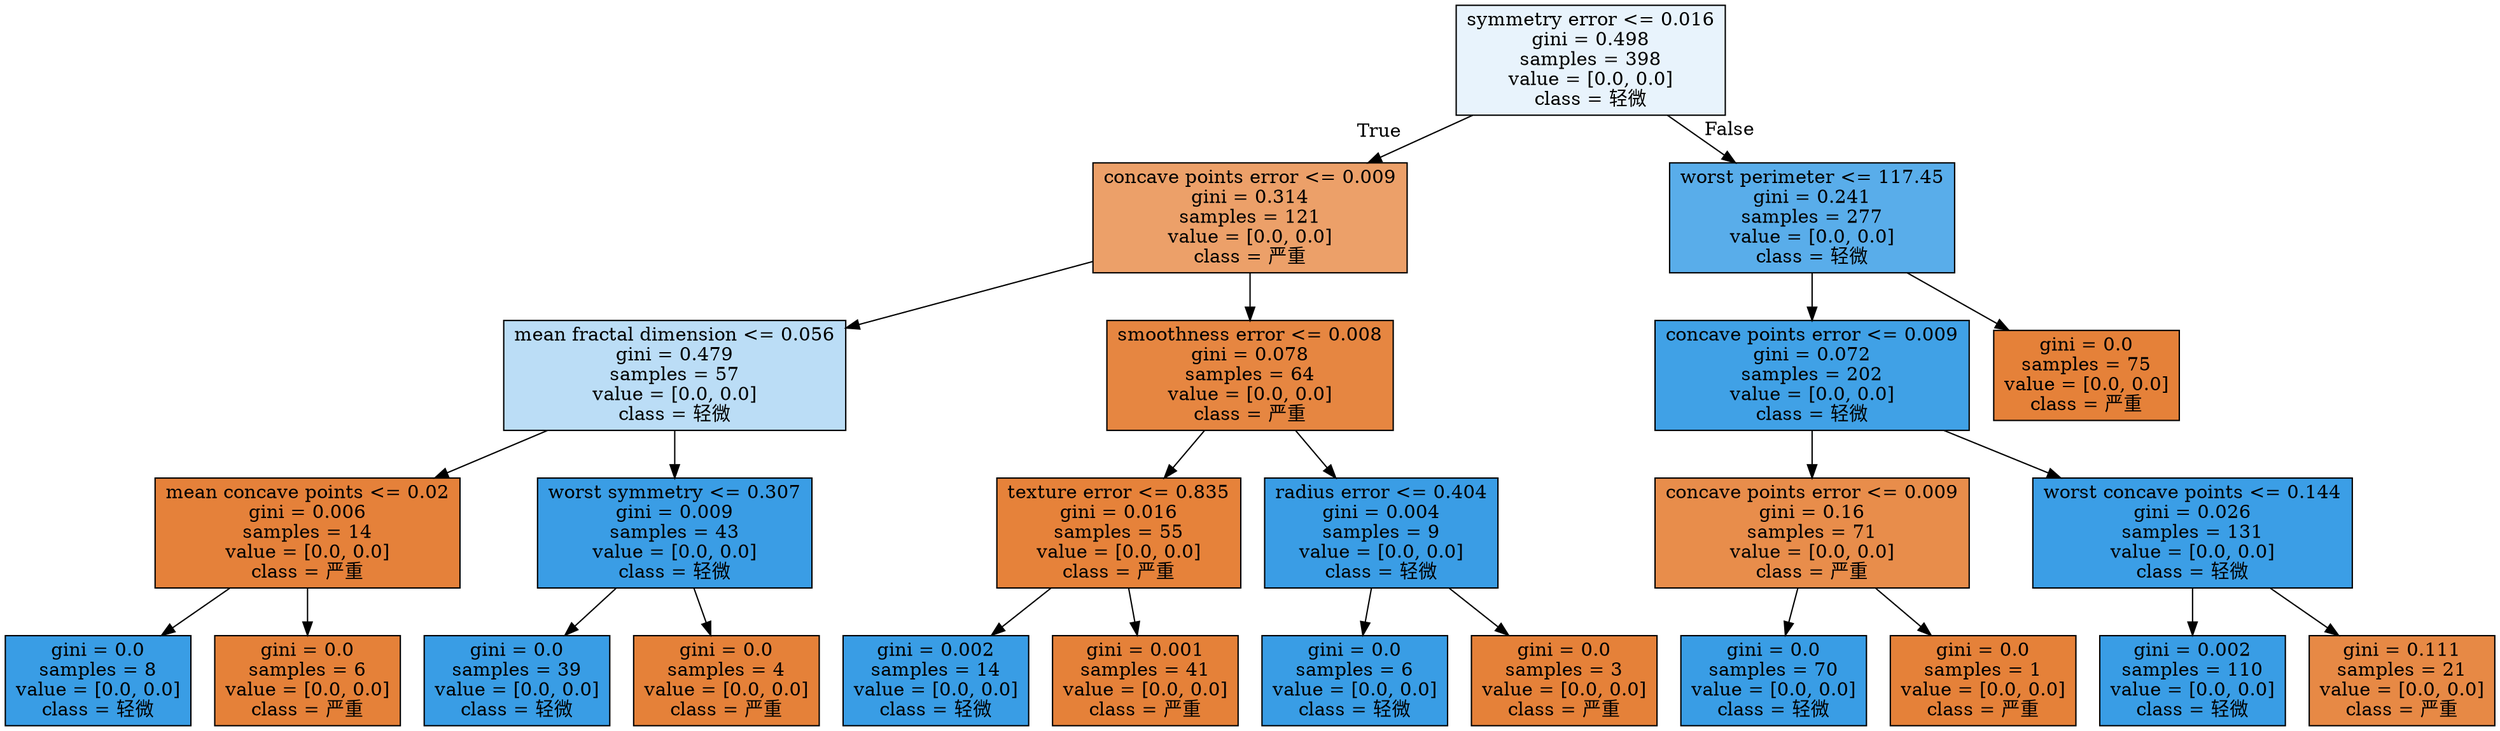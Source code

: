 digraph Tree {
node [shape=box, style="filled", color="black"] ;
0 [label="symmetry error <= 0.016\ngini = 0.498\nsamples = 398\nvalue = [0.0, 0.0]\nclass = 轻微", fillcolor="#399de51d"] ;
1 [label="concave points error <= 0.009\ngini = 0.314\nsamples = 121\nvalue = [0.0, 0.0]\nclass = 严重", fillcolor="#e58139c1"] ;
0 -> 1 [labeldistance=2.5, labelangle=45, headlabel="True"] ;
2 [label="mean fractal dimension <= 0.056\ngini = 0.479\nsamples = 57\nvalue = [0.0, 0.0]\nclass = 轻微", fillcolor="#399de557"] ;
1 -> 2 ;
3 [label="mean concave points <= 0.02\ngini = 0.006\nsamples = 14\nvalue = [0.0, 0.0]\nclass = 严重", fillcolor="#e58139fe"] ;
2 -> 3 ;
4 [label="gini = 0.0\nsamples = 8\nvalue = [0.0, 0.0]\nclass = 轻微", fillcolor="#399de5ff"] ;
3 -> 4 ;
5 [label="gini = 0.0\nsamples = 6\nvalue = [0.0, 0.0]\nclass = 严重", fillcolor="#e58139ff"] ;
3 -> 5 ;
6 [label="worst symmetry <= 0.307\ngini = 0.009\nsamples = 43\nvalue = [0.0, 0.0]\nclass = 轻微", fillcolor="#399de5fe"] ;
2 -> 6 ;
7 [label="gini = 0.0\nsamples = 39\nvalue = [0.0, 0.0]\nclass = 轻微", fillcolor="#399de5ff"] ;
6 -> 7 ;
8 [label="gini = 0.0\nsamples = 4\nvalue = [0.0, 0.0]\nclass = 严重", fillcolor="#e58139ff"] ;
6 -> 8 ;
9 [label="smoothness error <= 0.008\ngini = 0.078\nsamples = 64\nvalue = [0.0, 0.0]\nclass = 严重", fillcolor="#e58139f4"] ;
1 -> 9 ;
10 [label="texture error <= 0.835\ngini = 0.016\nsamples = 55\nvalue = [0.0, 0.0]\nclass = 严重", fillcolor="#e58139fd"] ;
9 -> 10 ;
11 [label="gini = 0.002\nsamples = 14\nvalue = [0.0, 0.0]\nclass = 轻微", fillcolor="#399de5ff"] ;
10 -> 11 ;
12 [label="gini = 0.001\nsamples = 41\nvalue = [0.0, 0.0]\nclass = 严重", fillcolor="#e58139ff"] ;
10 -> 12 ;
13 [label="radius error <= 0.404\ngini = 0.004\nsamples = 9\nvalue = [0.0, 0.0]\nclass = 轻微", fillcolor="#399de5fe"] ;
9 -> 13 ;
14 [label="gini = 0.0\nsamples = 6\nvalue = [0.0, 0.0]\nclass = 轻微", fillcolor="#399de5ff"] ;
13 -> 14 ;
15 [label="gini = 0.0\nsamples = 3\nvalue = [0.0, 0.0]\nclass = 严重", fillcolor="#e58139ff"] ;
13 -> 15 ;
16 [label="worst perimeter <= 117.45\ngini = 0.241\nsamples = 277\nvalue = [0.0, 0.0]\nclass = 轻微", fillcolor="#399de5d5"] ;
0 -> 16 [labeldistance=2.5, labelangle=-45, headlabel="False"] ;
17 [label="concave points error <= 0.009\ngini = 0.072\nsamples = 202\nvalue = [0.0, 0.0]\nclass = 轻微", fillcolor="#399de5f5"] ;
16 -> 17 ;
18 [label="concave points error <= 0.009\ngini = 0.16\nsamples = 71\nvalue = [0.0, 0.0]\nclass = 严重", fillcolor="#e58139e7"] ;
17 -> 18 ;
19 [label="gini = 0.0\nsamples = 70\nvalue = [0.0, 0.0]\nclass = 轻微", fillcolor="#399de5ff"] ;
18 -> 19 ;
20 [label="gini = 0.0\nsamples = 1\nvalue = [0.0, 0.0]\nclass = 严重", fillcolor="#e58139ff"] ;
18 -> 20 ;
21 [label="worst concave points <= 0.144\ngini = 0.026\nsamples = 131\nvalue = [0.0, 0.0]\nclass = 轻微", fillcolor="#399de5fc"] ;
17 -> 21 ;
22 [label="gini = 0.002\nsamples = 110\nvalue = [0.0, 0.0]\nclass = 轻微", fillcolor="#399de5ff"] ;
21 -> 22 ;
23 [label="gini = 0.111\nsamples = 21\nvalue = [0.0, 0.0]\nclass = 严重", fillcolor="#e58139ef"] ;
21 -> 23 ;
24 [label="gini = 0.0\nsamples = 75\nvalue = [0.0, 0.0]\nclass = 严重", fillcolor="#e58139ff"] ;
16 -> 24 ;
}